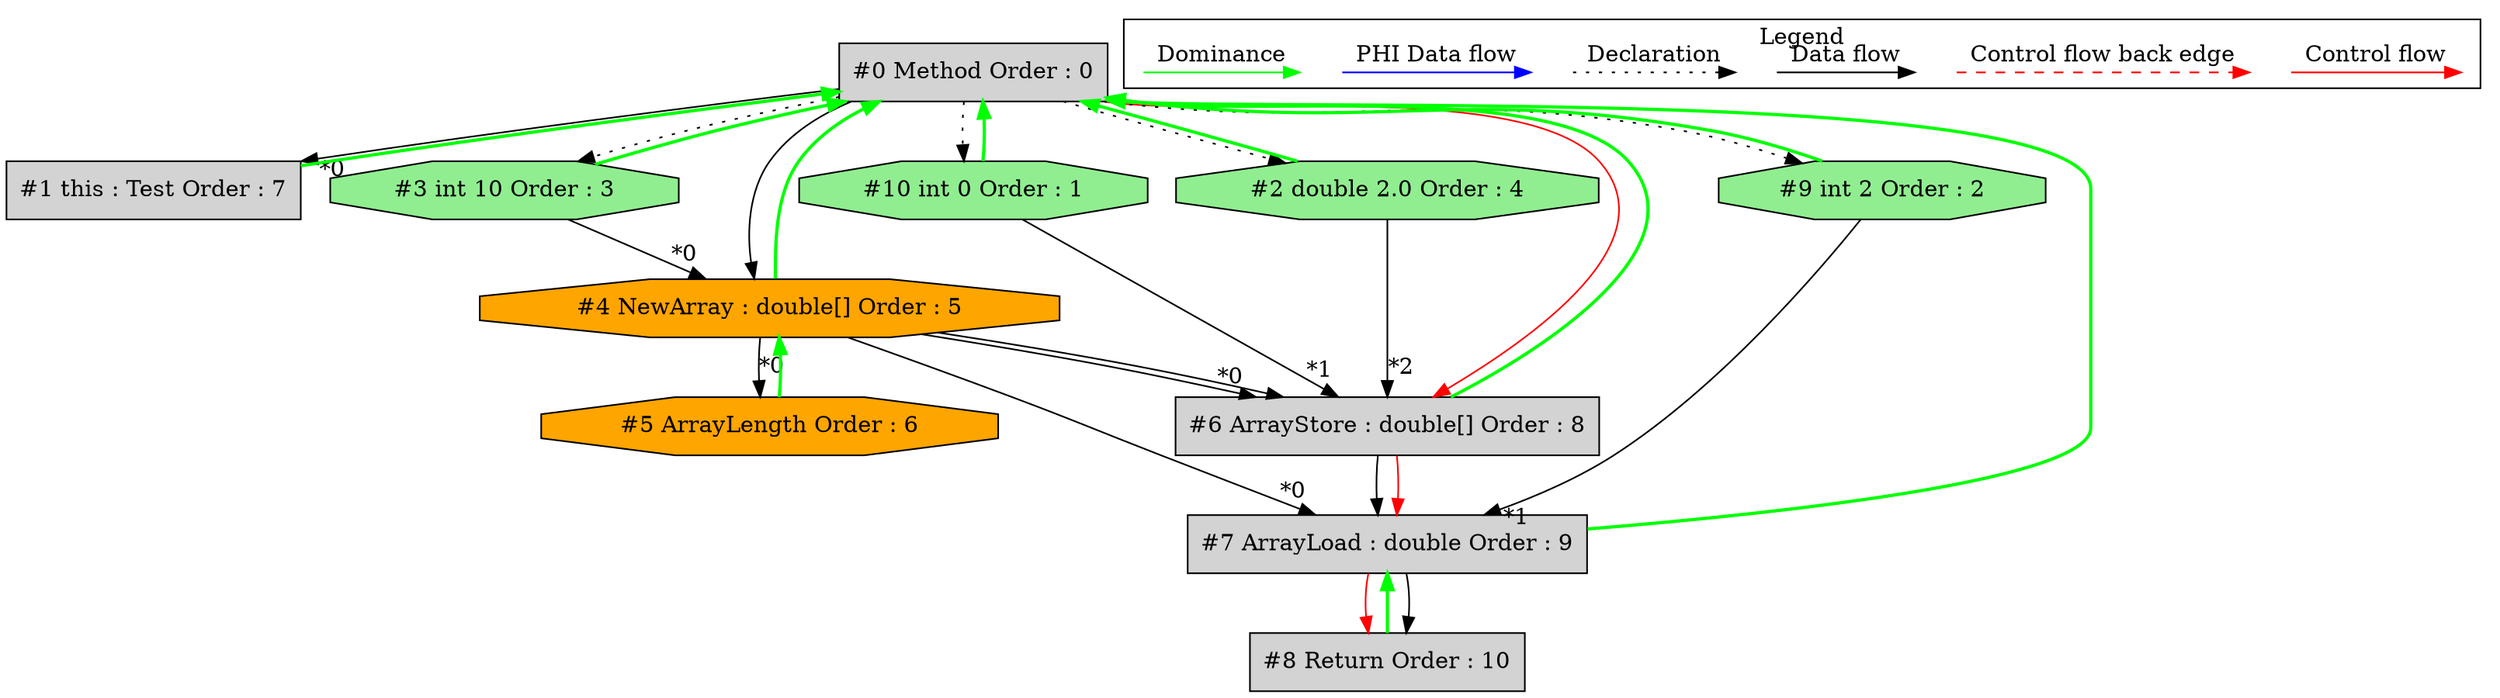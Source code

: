 digraph debugoutput {
 ordering="in";
 node0[label="#0 Method Order : 0",shape=box, fillcolor=lightgrey, style=filled];
 node1[label="#1 this : Test Order : 7",shape=box, fillcolor=lightgrey, style=filled];
 node1 -> node0[dir="forward" color="green" penwidth="2"];
 node0 -> node1[headlabel="*0", labeldistance=2];
 node2[label="#2 double 2.0 Order : 4",shape=octagon, fillcolor=lightgreen, style=filled];
 node2 -> node0[dir="forward" color="green" penwidth="2"];
 node0 -> node2[style=dotted];
 node3[label="#3 int 10 Order : 3",shape=octagon, fillcolor=lightgreen, style=filled];
 node3 -> node0[dir="forward" color="green" penwidth="2"];
 node0 -> node3[style=dotted];
 node4[label="#4 NewArray : double[] Order : 5",shape=octagon, fillcolor=orange, style=filled];
 node4 -> node0[dir="forward" color="green" penwidth="2"];
 node3 -> node4[headlabel="*0", labeldistance=2];
 node0 -> node4;
 node5[label="#5 ArrayLength Order : 6",shape=octagon, fillcolor=orange, style=filled];
 node5 -> node4[dir="forward" color="green" penwidth="2"];
 node4 -> node5[headlabel="*0", labeldistance=2];
 node6[label="#6 ArrayStore : double[] Order : 8",shape=box, fillcolor=lightgrey, style=filled];
 node6 -> node0[dir="forward" color="green" penwidth="2"];
 node4 -> node6[headlabel="*0", labeldistance=2];
 node10 -> node6[headlabel="*1", labeldistance=2];
 node2 -> node6[headlabel="*2", labeldistance=2];
 node4 -> node6;
 node0 -> node6[labeldistance=2, color=red, fontcolor=red];
 node7[label="#7 ArrayLoad : double Order : 9",shape=box, fillcolor=lightgrey, style=filled];
 node7 -> node0[dir="forward" color="green" penwidth="2"];
 node4 -> node7[headlabel="*0", labeldistance=2];
 node9 -> node7[headlabel="*1", labeldistance=2];
 node6 -> node7;
 node6 -> node7[labeldistance=2, color=red, fontcolor=red];
 node8[label="#8 Return Order : 10",shape=box, fillcolor=lightgrey, style=filled];
 node8 -> node7[dir="forward" color="green" penwidth="2"];
 node7 -> node8[labeldistance=2, color=red, fontcolor=red];
 node7 -> node8;
 node9[label="#9 int 2 Order : 2",shape=octagon, fillcolor=lightgreen, style=filled];
 node9 -> node0[dir="forward" color="green" penwidth="2"];
 node0 -> node9[style=dotted];
 node10[label="#10 int 0 Order : 1",shape=octagon, fillcolor=lightgreen, style=filled];
 node10 -> node0[dir="forward" color="green" penwidth="2"];
 node0 -> node10[style=dotted];
 subgraph cluster_000 {
  label = "Legend";
  node [shape=point]
  {
   rank=same;
   c0 [style = invis];
   c1 [style = invis];
   c2 [style = invis];
   c3 [style = invis];
   d0 [style = invis];
   d1 [style = invis];
   d2 [style = invis];
   d3 [style = invis];
   d4 [style = invis];
   d5 [style = invis];
   d6 [style = invis];
   d7 [style = invis];
  }
  c0 -> c1 [label="Control flow", style=solid, color=red]
  c2 -> c3 [label="Control flow back edge", style=dashed, color=red]
  d0 -> d1 [label="Data flow"]
  d2 -> d3 [label="Declaration", style=dotted]
  d4 -> d5 [label="PHI Data flow", color=blue]
  d6 -> d7 [label="Dominance", color=green]
 }

}
